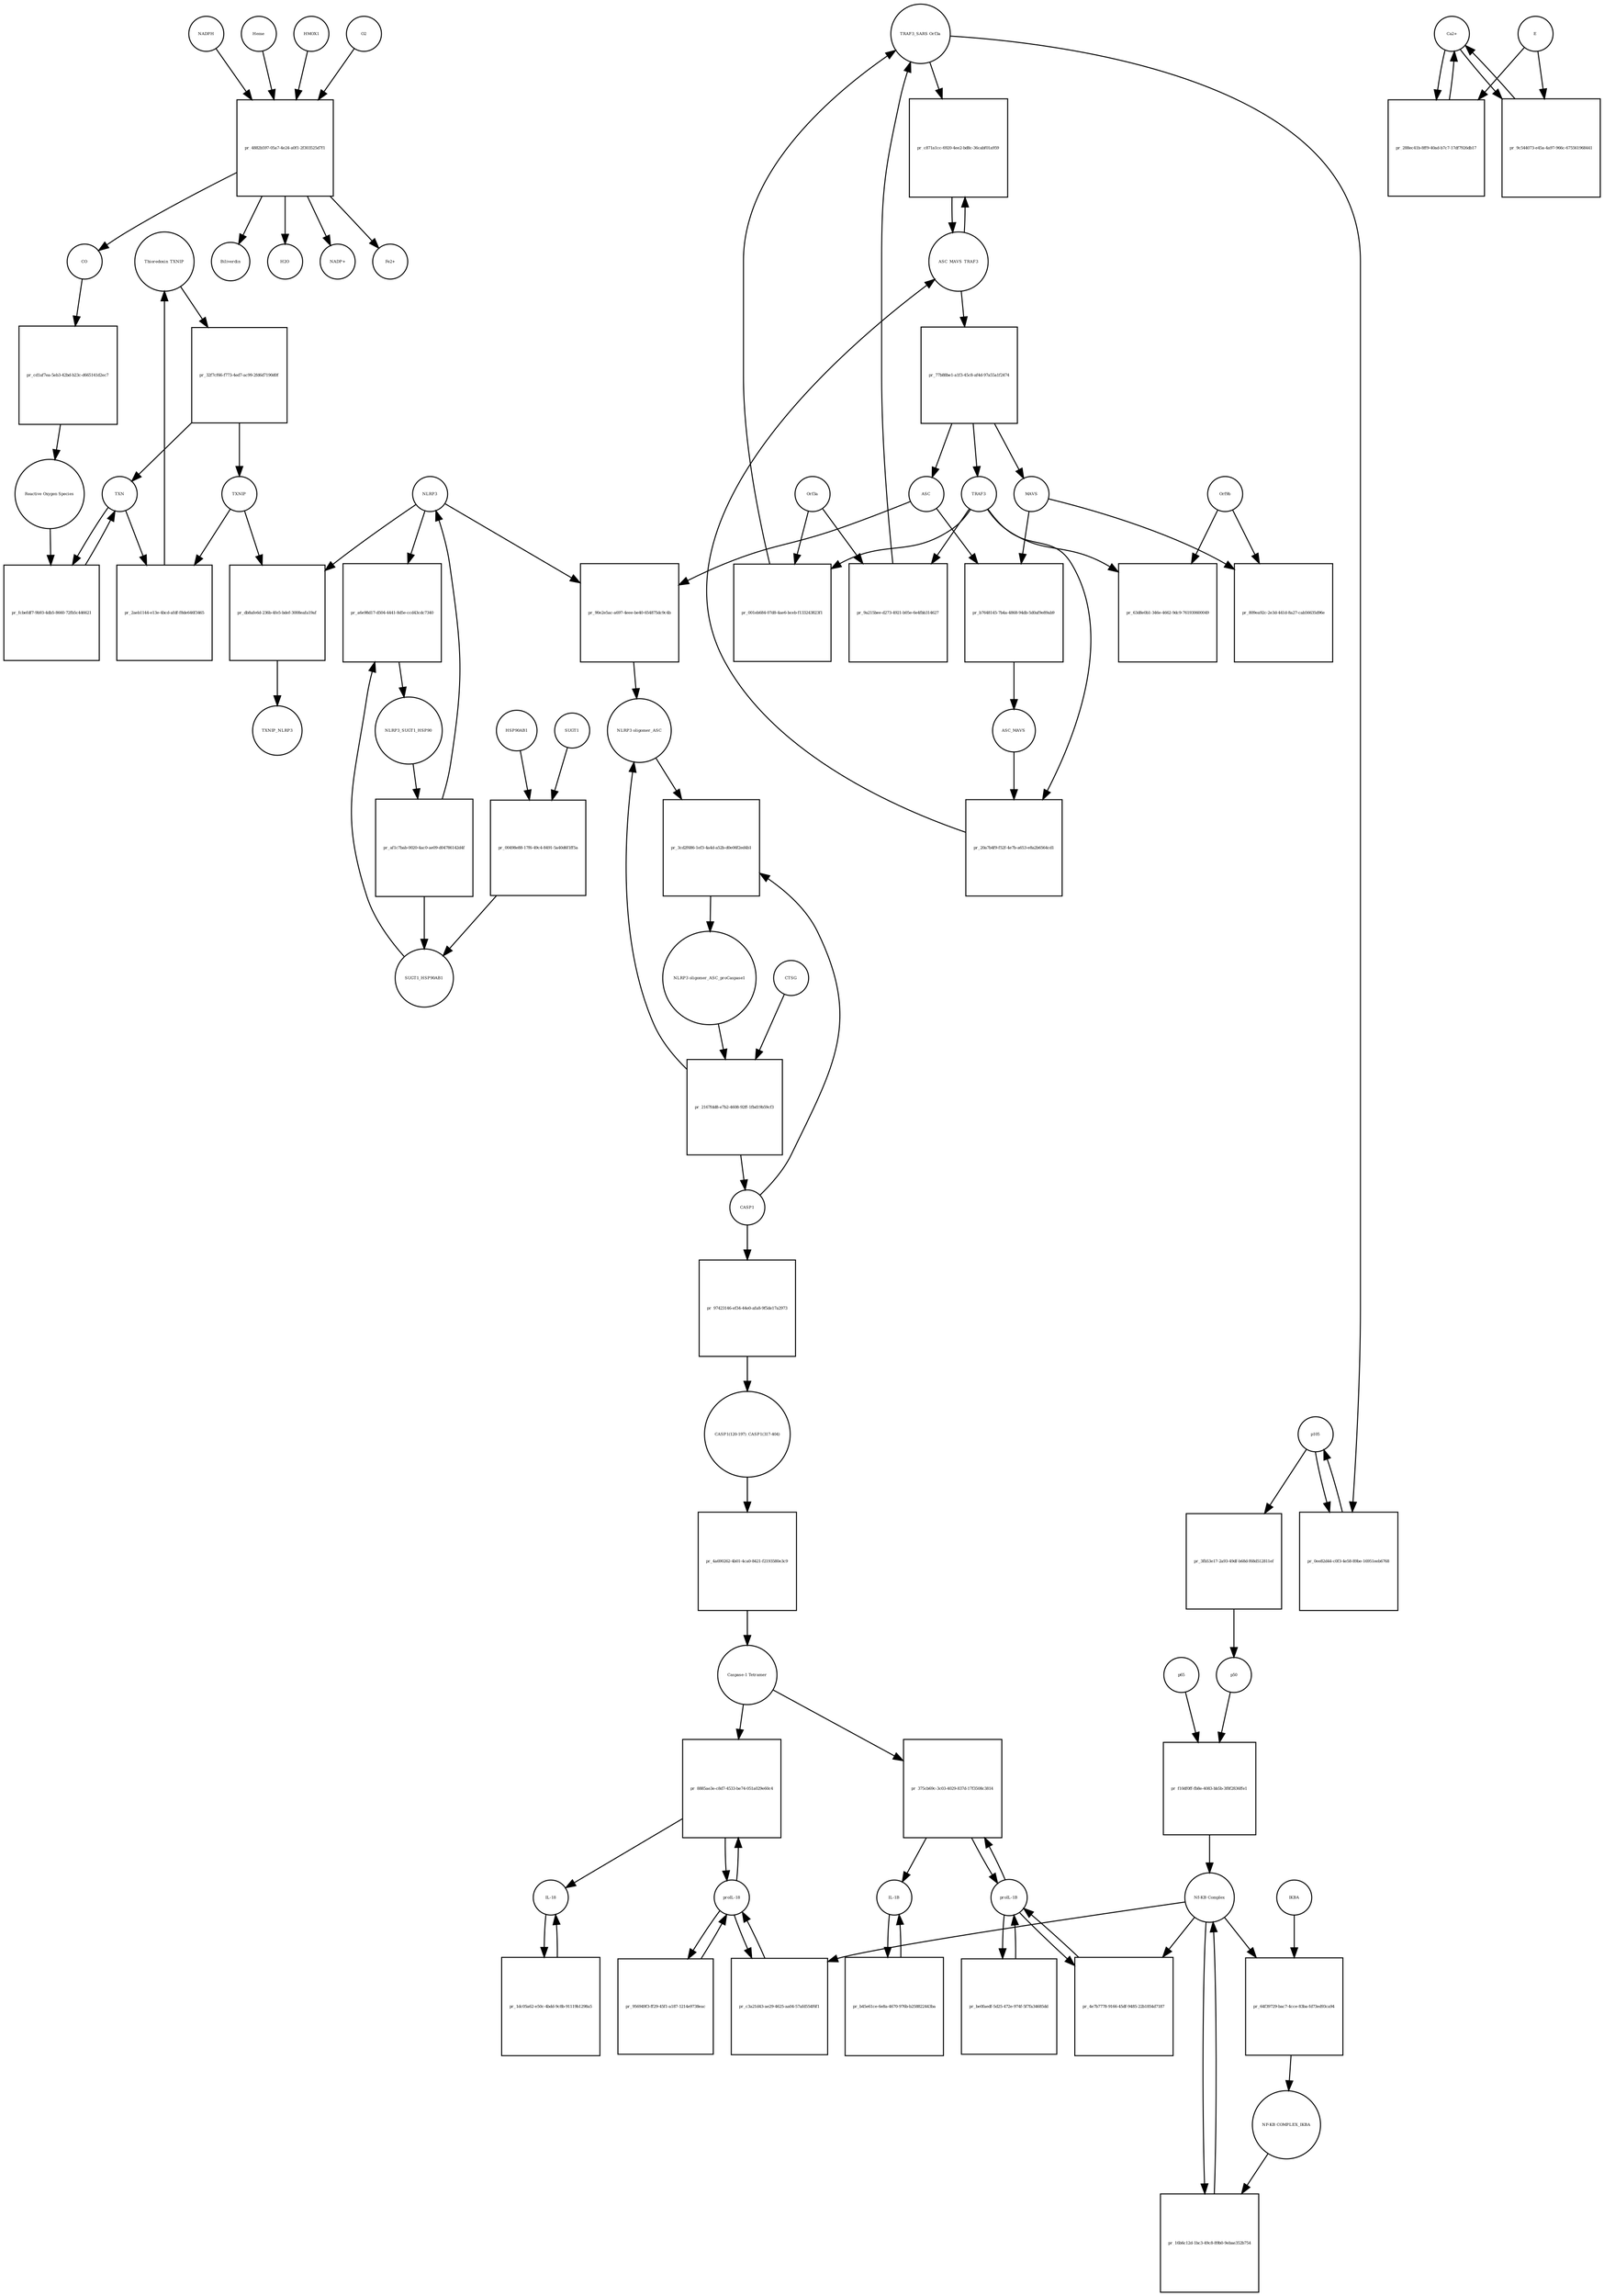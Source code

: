 strict digraph  {
Thioredoxin_TXNIP [annotation="urn_miriam_uniprot_P10599|urn_miriam_uniprot_Q9H3M7", bipartite=0, cls=complex, fontsize=4, label=Thioredoxin_TXNIP, shape=circle];
"pr_32f7cf66-f773-4ed7-ac99-2fd6d7190d0f" [annotation="", bipartite=1, cls=process, fontsize=4, label="pr_32f7cf66-f773-4ed7-ac99-2fd6d7190d0f", shape=square];
TXNIP [annotation=urn_miriam_uniprot_Q9H3M7, bipartite=0, cls=macromolecule, fontsize=4, label=TXNIP, shape=circle];
TXN [annotation=urn_miriam_uniprot_P10599, bipartite=0, cls=macromolecule, fontsize=4, label=TXN, shape=circle];
"pr_fcbefdf7-9b93-4db5-8660-72fb5c446621" [annotation="", bipartite=1, cls=process, fontsize=4, label="pr_fcbefdf7-9b93-4db5-8660-72fb5c446621", shape=square];
"Reactive Oxygen Species" [annotation="urn_miriam_obo.chebi_CHEBI%3A26523", bipartite=0, cls="simple chemical", fontsize=4, label="Reactive Oxygen Species", shape=circle];
"pr_2aeb1144-e13e-4bcd-afdf-f8de646f3465" [annotation="", bipartite=1, cls=process, fontsize=4, label="pr_2aeb1144-e13e-4bcd-afdf-f8de646f3465", shape=square];
HSP90AB1 [annotation=urn_miriam_uniprot_P08238, bipartite=0, cls=macromolecule, fontsize=4, label=HSP90AB1, shape=circle];
"pr_00498e88-17f6-49c4-8491-5a40d6f1ff5a" [annotation="", bipartite=1, cls=process, fontsize=4, label="pr_00498e88-17f6-49c4-8491-5a40d6f1ff5a", shape=square];
SUGT1 [annotation=urn_miriam_uniprot_Q9Y2Z0, bipartite=0, cls=macromolecule, fontsize=4, label=SUGT1, shape=circle];
SUGT1_HSP90AB1 [annotation="urn_miriam_uniprot_P08238|urn_miriam_uniprot_Q9Y2Z0", bipartite=0, cls=complex, fontsize=4, label=SUGT1_HSP90AB1, shape=circle];
NLRP3 [annotation=urn_miriam_uniprot_Q96P20, bipartite=0, cls=macromolecule, fontsize=4, label=NLRP3, shape=circle];
"pr_db8afe6d-236b-4fe5-bdef-3008eafa19af" [annotation="", bipartite=1, cls=process, fontsize=4, label="pr_db8afe6d-236b-4fe5-bdef-3008eafa19af", shape=square];
TXNIP_NLRP3 [annotation="urn_miriam_uniprot_Q9H3M7|urn_miriam_uniprot_Q96P20", bipartite=0, cls=complex, fontsize=4, label=TXNIP_NLRP3, shape=circle];
"NLRP3 oligomer_ASC_proCaspase1" [annotation="urn_miriam_uniprot_P29466|urn_miriam_uniprot_Q9ULZ3|urn_miriam_uniprot_Q96P20", bipartite=0, cls=complex, fontsize=4, label="NLRP3 oligomer_ASC_proCaspase1", shape=circle];
"pr_2167fdd8-e7b2-4608-92ff-1fbd19b59cf3" [annotation="", bipartite=1, cls=process, fontsize=4, label="pr_2167fdd8-e7b2-4608-92ff-1fbd19b59cf3", shape=square];
CASP1 [annotation=urn_miriam_uniprot_P29466, bipartite=0, cls=macromolecule, fontsize=4, label=CASP1, shape=circle];
CTSG [annotation=urn_miriam_uniprot_P08311, bipartite=0, cls=macromolecule, fontsize=4, label=CTSG, shape=circle];
"NLRP3 oligomer_ASC" [annotation="urn_miriam_uniprot_Q9ULZ3|urn_miriam_uniprot_Q96P20", bipartite=0, cls=complex, fontsize=4, label="NLRP3 oligomer_ASC", shape=circle];
"pr_97423146-ef34-44e0-afa8-9f5de17a2973" [annotation="", bipartite=1, cls=process, fontsize=4, label="pr_97423146-ef34-44e0-afa8-9f5de17a2973", shape=square];
"CASP1(120-197)_CASP1(317-404)" [annotation=urn_miriam_uniprot_P29466, bipartite=0, cls=complex, fontsize=4, label="CASP1(120-197)_CASP1(317-404)", shape=circle];
"pr_4a690262-4b01-4ca0-8421-f2193580e3c9" [annotation="", bipartite=1, cls=process, fontsize=4, label="pr_4a690262-4b01-4ca0-8421-f2193580e3c9", shape=square];
"Caspase-1 Tetramer" [annotation=urn_miriam_uniprot_P29466, bipartite=0, cls="complex multimer", fontsize=4, label="Caspase-1 Tetramer", shape=circle];
"proIL-1B" [annotation=urn_miriam_uniprot_P01584, bipartite=0, cls=macromolecule, fontsize=4, label="proIL-1B", shape=circle];
"pr_375cb69c-3c03-4029-837d-17f3508c3814" [annotation="", bipartite=1, cls=process, fontsize=4, label="pr_375cb69c-3c03-4029-837d-17f3508c3814", shape=square];
"IL-1B" [annotation=urn_miriam_uniprot_P01584, bipartite=0, cls=macromolecule, fontsize=4, label="IL-1B", shape=circle];
"pr_b45e61ce-6e8a-4670-976b-b258822443ba" [annotation="", bipartite=1, cls="omitted process", fontsize=4, label="pr_b45e61ce-6e8a-4670-976b-b258822443ba", shape=square];
"proIL-18" [annotation=urn_miriam_uniprot_Q14116, bipartite=0, cls=macromolecule, fontsize=4, label="proIL-18", shape=circle];
"pr_8885ae3e-c8d7-4533-be74-051a029e60c4" [annotation="", bipartite=1, cls=process, fontsize=4, label="pr_8885ae3e-c8d7-4533-be74-051a029e60c4", shape=square];
"IL-18" [annotation=urn_miriam_uniprot_Q14116, bipartite=0, cls=macromolecule, fontsize=4, label="IL-18", shape=circle];
"pr_1dc05a62-e50c-4bdd-9c8b-91119b1298a5" [annotation="", bipartite=1, cls="omitted process", fontsize=4, label="pr_1dc05a62-e50c-4bdd-9c8b-91119b1298a5", shape=square];
"pr_3cd2f686-1ef3-4a4d-a52b-d0e06f2ed4b1" [annotation="", bipartite=1, cls=process, fontsize=4, label="pr_3cd2f686-1ef3-4a4d-a52b-d0e06f2ed4b1", shape=square];
"pr_4e7b7778-9166-45df-9485-22b1854d7187" [annotation="", bipartite=1, cls=process, fontsize=4, label="pr_4e7b7778-9166-45df-9485-22b1854d7187", shape=square];
"Nf-KB Complex" [annotation="urn_miriam_uniprot_P19838|urn_miriam_uniprot_Q00653", bipartite=0, cls=complex, fontsize=4, label="Nf-KB Complex", shape=circle];
"pr_c3a21d43-ae29-4625-aa04-57afd554f6f1" [annotation="", bipartite=1, cls=process, fontsize=4, label="pr_c3a21d43-ae29-4625-aa04-57afd554f6f1", shape=square];
p50 [annotation=urn_miriam_uniprot_P19838, bipartite=0, cls=macromolecule, fontsize=4, label=p50, shape=circle];
"pr_f10df0ff-fb8e-4083-bb5b-3f8f2836ffe1" [annotation="", bipartite=1, cls=process, fontsize=4, label="pr_f10df0ff-fb8e-4083-bb5b-3f8f2836ffe1", shape=square];
p65 [annotation=urn_miriam_uniprot_Q00653, bipartite=0, cls=macromolecule, fontsize=4, label=p65, shape=circle];
Orf3a [annotation="urn_miriam_uniprot_P59632|urn_miriam_taxonomy_694009", bipartite=0, cls=macromolecule, fontsize=4, label=Orf3a, shape=circle];
"pr_9a215bee-d273-4921-b05e-6e4fbb314627" [annotation="", bipartite=1, cls=process, fontsize=4, label="pr_9a215bee-d273-4921-b05e-6e4fbb314627", shape=square];
TRAF3 [annotation=urn_miriam_uniprot_Q13114, bipartite=0, cls=macromolecule, fontsize=4, label=TRAF3, shape=circle];
"TRAF3_SARS Orf3a" [annotation="urn_miriam_uniprot_P59632|urn_miriam_uniprot_Q13114|urn_miriam_taxonomy_694009", bipartite=0, cls=complex, fontsize=4, label="TRAF3_SARS Orf3a", shape=circle];
p105 [annotation=urn_miriam_uniprot_P19838, bipartite=0, cls=macromolecule, fontsize=4, label=p105, shape=circle];
"pr_3fb53e17-2a93-49df-b68d-f68d512811ef" [annotation="", bipartite=1, cls="omitted process", fontsize=4, label="pr_3fb53e17-2a93-49df-b68d-f68d512811ef", shape=square];
ASC [annotation=urn_miriam_uniprot_Q9ULZ3, bipartite=0, cls=macromolecule, fontsize=4, label=ASC, shape=circle];
"pr_90e2e5ac-a697-4eee-be40-654875dc9c4b" [annotation="", bipartite=1, cls=process, fontsize=4, label="pr_90e2e5ac-a697-4eee-be40-654875dc9c4b", shape=square];
IKBA [annotation="", bipartite=0, cls=macromolecule, fontsize=4, label=IKBA, shape=circle];
"pr_64f39729-bac7-4cce-83ba-fd73ed93ca94" [annotation="", bipartite=1, cls=process, fontsize=4, label="pr_64f39729-bac7-4cce-83ba-fd73ed93ca94", shape=square];
"NF-KB COMPLEX_IKBA" [annotation=urn_miriam_uniprot_P19838, bipartite=0, cls=complex, fontsize=4, label="NF-KB COMPLEX_IKBA", shape=circle];
"pr_16b6c12d-1bc3-49c8-89b0-9ebae352b754" [annotation="", bipartite=1, cls=process, fontsize=4, label="pr_16b6c12d-1bc3-49c8-89b0-9ebae352b754", shape=square];
NLRP3_SUGT1_HSP90 [annotation="urn_miriam_uniprot_P08238|urn_miriam_uniprot_Q96P20|urn_miriam_uniprot_Q9Y2Z0", bipartite=0, cls=complex, fontsize=4, label=NLRP3_SUGT1_HSP90, shape=circle];
"pr_af1c7bab-0020-4ac0-ae09-d04786142d4f" [annotation="", bipartite=1, cls="omitted process", fontsize=4, label="pr_af1c7bab-0020-4ac0-ae09-d04786142d4f", shape=square];
"pr_b7648145-7b4a-4868-94db-5d0af9e89ab9" [annotation="", bipartite=1, cls=process, fontsize=4, label="pr_b7648145-7b4a-4868-94db-5d0af9e89ab9", shape=square];
ASC_MAVS [annotation=urn_miriam_uniprot_Q9ULZ3, bipartite=0, cls=complex, fontsize=4, label=ASC_MAVS, shape=circle];
MAVS [annotation=urn_miriam_uniprot_Q7Z434, bipartite=0, cls=macromolecule, fontsize=4, label=MAVS, shape=circle];
"pr_20a7b4f9-f52f-4e7b-a653-e8a2b6564cd1" [annotation="", bipartite=1, cls=process, fontsize=4, label="pr_20a7b4f9-f52f-4e7b-a653-e8a2b6564cd1", shape=square];
ASC_MAVS_TRAF3 [annotation="urn_miriam_pubmed_25847972|urn_miriam_uniprot_Q9ULZ3|urn_miriam_uniprot_Q13114", bipartite=0, cls=complex, fontsize=4, label=ASC_MAVS_TRAF3, shape=circle];
"pr_77b88be1-a1f3-45c8-af4d-97a55a1f2474" [annotation="", bipartite=1, cls=process, fontsize=4, label="pr_77b88be1-a1f3-45c8-af4d-97a55a1f2474", shape=square];
"pr_c871a1cc-6920-4ee2-bd8c-36cabf01a959" [annotation="", bipartite=1, cls="omitted process", fontsize=4, label="pr_c871a1cc-6920-4ee2-bd8c-36cabf01a959", shape=square];
"pr_a6e98d17-d504-4441-8d5e-ccd43cdc7340" [annotation="", bipartite=1, cls=process, fontsize=4, label="pr_a6e98d17-d504-4441-8d5e-ccd43cdc7340", shape=square];
"pr_be0faedf-5d25-472e-974f-5f7fa34685dd" [annotation="", bipartite=1, cls=process, fontsize=4, label="pr_be0faedf-5d25-472e-974f-5f7fa34685dd", shape=square];
"pr_956949f3-ff29-45f1-a187-1214e9738eac" [annotation="", bipartite=1, cls=process, fontsize=4, label="pr_956949f3-ff29-45f1-a187-1214e9738eac", shape=square];
"Ca2+" [annotation="urn_miriam_obo.chebi_CHEBI%3A29108", bipartite=0, cls="simple chemical", fontsize=4, label="Ca2+", shape=circle];
"pr_288ec41b-8ff9-40ad-b7c7-17df7926db17" [annotation="", bipartite=1, cls=process, fontsize=4, label="pr_288ec41b-8ff9-40ad-b7c7-17df7926db17", shape=square];
E [annotation="urn_miriam_uniprot_P59637|urn_miriam_taxonomy_694009", bipartite=0, cls=macromolecule, fontsize=4, label=E, shape=circle];
"pr_9c544073-e45a-4a97-966c-675561968441" [annotation="", bipartite=1, cls=process, fontsize=4, label="pr_9c544073-e45a-4a97-966c-675561968441", shape=square];
"pr_001eb684-07d8-4ae6-bceb-f133243823f1" [annotation="", bipartite=1, cls=process, fontsize=4, label="pr_001eb684-07d8-4ae6-bceb-f133243823f1", shape=square];
"pr_0ee82d44-c0f3-4e58-89be-16951eeb6768" [annotation="", bipartite=1, cls="omitted process", fontsize=4, label="pr_0ee82d44-c0f3-4e58-89be-16951eeb6768", shape=square];
Heme [annotation="urn_miriam_obo.chebi_CHEBI%3A30413", bipartite=0, cls="simple chemical", fontsize=4, label=Heme, shape=circle];
"pr_4882b597-05a7-4e24-a0f1-2f303525d7f1" [annotation="", bipartite=1, cls=process, fontsize=4, label="pr_4882b597-05a7-4e24-a0f1-2f303525d7f1", shape=square];
Biliverdin [annotation="urn_miriam_obo.chebi_CHEBI%3A17033", bipartite=0, cls="simple chemical", fontsize=4, label=Biliverdin, shape=circle];
HMOX1 [annotation=urn_miriam_uniprot_P09601, bipartite=0, cls=macromolecule, fontsize=4, label=HMOX1, shape=circle];
O2 [annotation="urn_miriam_obo.chebi_CHEBI%3A15379", bipartite=0, cls="simple chemical", fontsize=4, label=O2, shape=circle];
NADPH [annotation="urn_miriam_obo.chebi_CHEBI%3A16474", bipartite=0, cls="simple chemical", fontsize=4, label=NADPH, shape=circle];
H2O [annotation="urn_miriam_obo.chebi_CHEBI%3A15377", bipartite=0, cls="simple chemical", fontsize=4, label=H2O, shape=circle];
"NADP+" [annotation="urn_miriam_obo.chebi_CHEBI%3A18009", bipartite=0, cls="simple chemical", fontsize=4, label="NADP+", shape=circle];
CO [annotation="urn_miriam_obo.chebi_CHEBI%3A17245", bipartite=0, cls="simple chemical", fontsize=4, label=CO, shape=circle];
"Fe2+" [annotation="urn_miriam_obo.chebi_CHEBI%3A29033", bipartite=0, cls="simple chemical", fontsize=4, label="Fe2+", shape=circle];
"pr_cd1af7ea-5eb3-42bd-b23c-d665141d2ec7" [annotation="", bipartite=1, cls=process, fontsize=4, label="pr_cd1af7ea-5eb3-42bd-b23c-d665141d2ec7", shape=square];
"pr_809ea92c-2e3d-441d-8a27-cab56635d96e" [annotation="", bipartite=1, cls=process, fontsize=4, label="pr_809ea92c-2e3d-441d-8a27-cab56635d96e", shape=square];
Orf9b [annotation="urn_miriam_taxonomy_694009|urn_miriam_uniprot_P59636", bipartite=0, cls=macromolecule, fontsize=4, label=Orf9b, shape=circle];
"pr_63d8e0b1-346e-4662-9dc9-761930600049" [annotation="", bipartite=1, cls=process, fontsize=4, label="pr_63d8e0b1-346e-4662-9dc9-761930600049", shape=square];
Thioredoxin_TXNIP -> "pr_32f7cf66-f773-4ed7-ac99-2fd6d7190d0f"  [annotation="", interaction_type=consumption];
"pr_32f7cf66-f773-4ed7-ac99-2fd6d7190d0f" -> TXNIP  [annotation="", interaction_type=production];
"pr_32f7cf66-f773-4ed7-ac99-2fd6d7190d0f" -> TXN  [annotation="", interaction_type=production];
TXNIP -> "pr_2aeb1144-e13e-4bcd-afdf-f8de646f3465"  [annotation="", interaction_type=consumption];
TXNIP -> "pr_db8afe6d-236b-4fe5-bdef-3008eafa19af"  [annotation="", interaction_type=consumption];
TXN -> "pr_fcbefdf7-9b93-4db5-8660-72fb5c446621"  [annotation="", interaction_type=consumption];
TXN -> "pr_2aeb1144-e13e-4bcd-afdf-f8de646f3465"  [annotation="", interaction_type=consumption];
"pr_fcbefdf7-9b93-4db5-8660-72fb5c446621" -> TXN  [annotation="", interaction_type=production];
"Reactive Oxygen Species" -> "pr_fcbefdf7-9b93-4db5-8660-72fb5c446621"  [annotation="", interaction_type="necessary stimulation"];
"pr_2aeb1144-e13e-4bcd-afdf-f8de646f3465" -> Thioredoxin_TXNIP  [annotation="", interaction_type=production];
HSP90AB1 -> "pr_00498e88-17f6-49c4-8491-5a40d6f1ff5a"  [annotation="", interaction_type=consumption];
"pr_00498e88-17f6-49c4-8491-5a40d6f1ff5a" -> SUGT1_HSP90AB1  [annotation="", interaction_type=production];
SUGT1 -> "pr_00498e88-17f6-49c4-8491-5a40d6f1ff5a"  [annotation="", interaction_type=consumption];
SUGT1_HSP90AB1 -> "pr_a6e98d17-d504-4441-8d5e-ccd43cdc7340"  [annotation="", interaction_type=consumption];
NLRP3 -> "pr_db8afe6d-236b-4fe5-bdef-3008eafa19af"  [annotation="", interaction_type=consumption];
NLRP3 -> "pr_90e2e5ac-a697-4eee-be40-654875dc9c4b"  [annotation="", interaction_type=consumption];
NLRP3 -> "pr_a6e98d17-d504-4441-8d5e-ccd43cdc7340"  [annotation="", interaction_type=consumption];
"pr_db8afe6d-236b-4fe5-bdef-3008eafa19af" -> TXNIP_NLRP3  [annotation="", interaction_type=production];
"NLRP3 oligomer_ASC_proCaspase1" -> "pr_2167fdd8-e7b2-4608-92ff-1fbd19b59cf3"  [annotation="", interaction_type=consumption];
"pr_2167fdd8-e7b2-4608-92ff-1fbd19b59cf3" -> CASP1  [annotation="", interaction_type=production];
"pr_2167fdd8-e7b2-4608-92ff-1fbd19b59cf3" -> "NLRP3 oligomer_ASC"  [annotation="", interaction_type=production];
CASP1 -> "pr_97423146-ef34-44e0-afa8-9f5de17a2973"  [annotation="", interaction_type=consumption];
CASP1 -> "pr_3cd2f686-1ef3-4a4d-a52b-d0e06f2ed4b1"  [annotation="", interaction_type=consumption];
CTSG -> "pr_2167fdd8-e7b2-4608-92ff-1fbd19b59cf3"  [annotation="", interaction_type=catalysis];
"NLRP3 oligomer_ASC" -> "pr_3cd2f686-1ef3-4a4d-a52b-d0e06f2ed4b1"  [annotation="", interaction_type=consumption];
"pr_97423146-ef34-44e0-afa8-9f5de17a2973" -> "CASP1(120-197)_CASP1(317-404)"  [annotation="", interaction_type=production];
"CASP1(120-197)_CASP1(317-404)" -> "pr_4a690262-4b01-4ca0-8421-f2193580e3c9"  [annotation="", interaction_type=consumption];
"pr_4a690262-4b01-4ca0-8421-f2193580e3c9" -> "Caspase-1 Tetramer"  [annotation="", interaction_type=production];
"Caspase-1 Tetramer" -> "pr_375cb69c-3c03-4029-837d-17f3508c3814"  [annotation="", interaction_type=catalysis];
"Caspase-1 Tetramer" -> "pr_8885ae3e-c8d7-4533-be74-051a029e60c4"  [annotation="", interaction_type=catalysis];
"proIL-1B" -> "pr_375cb69c-3c03-4029-837d-17f3508c3814"  [annotation="", interaction_type=consumption];
"proIL-1B" -> "pr_4e7b7778-9166-45df-9485-22b1854d7187"  [annotation="", interaction_type=consumption];
"proIL-1B" -> "pr_be0faedf-5d25-472e-974f-5f7fa34685dd"  [annotation="", interaction_type=consumption];
"pr_375cb69c-3c03-4029-837d-17f3508c3814" -> "IL-1B"  [annotation="", interaction_type=production];
"pr_375cb69c-3c03-4029-837d-17f3508c3814" -> "proIL-1B"  [annotation="", interaction_type=production];
"IL-1B" -> "pr_b45e61ce-6e8a-4670-976b-b258822443ba"  [annotation="", interaction_type=consumption];
"pr_b45e61ce-6e8a-4670-976b-b258822443ba" -> "IL-1B"  [annotation="", interaction_type=production];
"proIL-18" -> "pr_8885ae3e-c8d7-4533-be74-051a029e60c4"  [annotation="", interaction_type=consumption];
"proIL-18" -> "pr_c3a21d43-ae29-4625-aa04-57afd554f6f1"  [annotation="", interaction_type=consumption];
"proIL-18" -> "pr_956949f3-ff29-45f1-a187-1214e9738eac"  [annotation="", interaction_type=consumption];
"pr_8885ae3e-c8d7-4533-be74-051a029e60c4" -> "IL-18"  [annotation="", interaction_type=production];
"pr_8885ae3e-c8d7-4533-be74-051a029e60c4" -> "proIL-18"  [annotation="", interaction_type=production];
"IL-18" -> "pr_1dc05a62-e50c-4bdd-9c8b-91119b1298a5"  [annotation="", interaction_type=consumption];
"pr_1dc05a62-e50c-4bdd-9c8b-91119b1298a5" -> "IL-18"  [annotation="", interaction_type=production];
"pr_3cd2f686-1ef3-4a4d-a52b-d0e06f2ed4b1" -> "NLRP3 oligomer_ASC_proCaspase1"  [annotation="", interaction_type=production];
"pr_4e7b7778-9166-45df-9485-22b1854d7187" -> "proIL-1B"  [annotation="", interaction_type=production];
"Nf-KB Complex" -> "pr_4e7b7778-9166-45df-9485-22b1854d7187"  [annotation=urn_miriam_pubmed_31034780, interaction_type=catalysis];
"Nf-KB Complex" -> "pr_c3a21d43-ae29-4625-aa04-57afd554f6f1"  [annotation=urn_miriam_pubmed_31034780, interaction_type=catalysis];
"Nf-KB Complex" -> "pr_64f39729-bac7-4cce-83ba-fd73ed93ca94"  [annotation="", interaction_type=consumption];
"Nf-KB Complex" -> "pr_16b6c12d-1bc3-49c8-89b0-9ebae352b754"  [annotation="", interaction_type=consumption];
"pr_c3a21d43-ae29-4625-aa04-57afd554f6f1" -> "proIL-18"  [annotation="", interaction_type=production];
p50 -> "pr_f10df0ff-fb8e-4083-bb5b-3f8f2836ffe1"  [annotation="", interaction_type=consumption];
"pr_f10df0ff-fb8e-4083-bb5b-3f8f2836ffe1" -> "Nf-KB Complex"  [annotation="", interaction_type=production];
p65 -> "pr_f10df0ff-fb8e-4083-bb5b-3f8f2836ffe1"  [annotation="", interaction_type=consumption];
Orf3a -> "pr_9a215bee-d273-4921-b05e-6e4fbb314627"  [annotation="", interaction_type=consumption];
Orf3a -> "pr_001eb684-07d8-4ae6-bceb-f133243823f1"  [annotation="", interaction_type=consumption];
"pr_9a215bee-d273-4921-b05e-6e4fbb314627" -> "TRAF3_SARS Orf3a"  [annotation="", interaction_type=production];
TRAF3 -> "pr_9a215bee-d273-4921-b05e-6e4fbb314627"  [annotation="", interaction_type=consumption];
TRAF3 -> "pr_20a7b4f9-f52f-4e7b-a653-e8a2b6564cd1"  [annotation="", interaction_type=consumption];
TRAF3 -> "pr_001eb684-07d8-4ae6-bceb-f133243823f1"  [annotation="", interaction_type=consumption];
TRAF3 -> "pr_63d8e0b1-346e-4662-9dc9-761930600049"  [annotation="", interaction_type=consumption];
"TRAF3_SARS Orf3a" -> "pr_c871a1cc-6920-4ee2-bd8c-36cabf01a959"  [annotation="urn_miriam_pubmed_25847972|urn_miriam_pubmed_31034780|urn_miriam_taxonomy_9606", interaction_type=catalysis];
"TRAF3_SARS Orf3a" -> "pr_0ee82d44-c0f3-4e58-89be-16951eeb6768"  [annotation="urn_miriam_pubmed_31034780|urn_miriam_taxonomy_9606", interaction_type=catalysis];
p105 -> "pr_3fb53e17-2a93-49df-b68d-f68d512811ef"  [annotation="", interaction_type=consumption];
p105 -> "pr_0ee82d44-c0f3-4e58-89be-16951eeb6768"  [annotation="", interaction_type=consumption];
"pr_3fb53e17-2a93-49df-b68d-f68d512811ef" -> p50  [annotation="", interaction_type=production];
ASC -> "pr_90e2e5ac-a697-4eee-be40-654875dc9c4b"  [annotation="", interaction_type=consumption];
ASC -> "pr_b7648145-7b4a-4868-94db-5d0af9e89ab9"  [annotation="", interaction_type=consumption];
"pr_90e2e5ac-a697-4eee-be40-654875dc9c4b" -> "NLRP3 oligomer_ASC"  [annotation="", interaction_type=production];
IKBA -> "pr_64f39729-bac7-4cce-83ba-fd73ed93ca94"  [annotation="", interaction_type=consumption];
"pr_64f39729-bac7-4cce-83ba-fd73ed93ca94" -> "NF-KB COMPLEX_IKBA"  [annotation="", interaction_type=production];
"NF-KB COMPLEX_IKBA" -> "pr_16b6c12d-1bc3-49c8-89b0-9ebae352b754"  [annotation="", interaction_type=inhibition];
"pr_16b6c12d-1bc3-49c8-89b0-9ebae352b754" -> "Nf-KB Complex"  [annotation="", interaction_type=production];
NLRP3_SUGT1_HSP90 -> "pr_af1c7bab-0020-4ac0-ae09-d04786142d4f"  [annotation="", interaction_type=consumption];
"pr_af1c7bab-0020-4ac0-ae09-d04786142d4f" -> NLRP3  [annotation="", interaction_type=production];
"pr_af1c7bab-0020-4ac0-ae09-d04786142d4f" -> SUGT1_HSP90AB1  [annotation="", interaction_type=production];
"pr_b7648145-7b4a-4868-94db-5d0af9e89ab9" -> ASC_MAVS  [annotation="", interaction_type=production];
ASC_MAVS -> "pr_20a7b4f9-f52f-4e7b-a653-e8a2b6564cd1"  [annotation="", interaction_type=consumption];
MAVS -> "pr_b7648145-7b4a-4868-94db-5d0af9e89ab9"  [annotation="", interaction_type=consumption];
MAVS -> "pr_809ea92c-2e3d-441d-8a27-cab56635d96e"  [annotation="", interaction_type=consumption];
"pr_20a7b4f9-f52f-4e7b-a653-e8a2b6564cd1" -> ASC_MAVS_TRAF3  [annotation="", interaction_type=production];
ASC_MAVS_TRAF3 -> "pr_77b88be1-a1f3-45c8-af4d-97a55a1f2474"  [annotation="", interaction_type=consumption];
ASC_MAVS_TRAF3 -> "pr_c871a1cc-6920-4ee2-bd8c-36cabf01a959"  [annotation="", interaction_type=consumption];
"pr_77b88be1-a1f3-45c8-af4d-97a55a1f2474" -> ASC  [annotation="", interaction_type=production];
"pr_77b88be1-a1f3-45c8-af4d-97a55a1f2474" -> TRAF3  [annotation="", interaction_type=production];
"pr_77b88be1-a1f3-45c8-af4d-97a55a1f2474" -> MAVS  [annotation="", interaction_type=production];
"pr_c871a1cc-6920-4ee2-bd8c-36cabf01a959" -> ASC_MAVS_TRAF3  [annotation="", interaction_type=production];
"pr_a6e98d17-d504-4441-8d5e-ccd43cdc7340" -> NLRP3_SUGT1_HSP90  [annotation="", interaction_type=production];
"pr_be0faedf-5d25-472e-974f-5f7fa34685dd" -> "proIL-1B"  [annotation="", interaction_type=production];
"pr_956949f3-ff29-45f1-a187-1214e9738eac" -> "proIL-18"  [annotation="", interaction_type=production];
"Ca2+" -> "pr_288ec41b-8ff9-40ad-b7c7-17df7926db17"  [annotation="", interaction_type=consumption];
"Ca2+" -> "pr_9c544073-e45a-4a97-966c-675561968441"  [annotation="", interaction_type=consumption];
"pr_288ec41b-8ff9-40ad-b7c7-17df7926db17" -> "Ca2+"  [annotation="", interaction_type=production];
E -> "pr_288ec41b-8ff9-40ad-b7c7-17df7926db17"  [annotation="urn_miriam_pubmed_26331680|urn_miriam_doi_10.1016%2Fj.bbrc.2020.05.206|urn_miriam_taxonomy_392815", interaction_type=catalysis];
E -> "pr_9c544073-e45a-4a97-966c-675561968441"  [annotation="urn_miriam_pubmed_26331680|urn_miriam_doi_10.1016%2Fj.bbrc.2020.05.206|urn_miriam_taxonomy_392815", interaction_type=catalysis];
"pr_9c544073-e45a-4a97-966c-675561968441" -> "Ca2+"  [annotation="", interaction_type=production];
"pr_001eb684-07d8-4ae6-bceb-f133243823f1" -> "TRAF3_SARS Orf3a"  [annotation="", interaction_type=production];
"pr_0ee82d44-c0f3-4e58-89be-16951eeb6768" -> p105  [annotation="", interaction_type=production];
Heme -> "pr_4882b597-05a7-4e24-a0f1-2f303525d7f1"  [annotation="", interaction_type=consumption];
"pr_4882b597-05a7-4e24-a0f1-2f303525d7f1" -> Biliverdin  [annotation="", interaction_type=production];
"pr_4882b597-05a7-4e24-a0f1-2f303525d7f1" -> H2O  [annotation="", interaction_type=production];
"pr_4882b597-05a7-4e24-a0f1-2f303525d7f1" -> "NADP+"  [annotation="", interaction_type=production];
"pr_4882b597-05a7-4e24-a0f1-2f303525d7f1" -> CO  [annotation="", interaction_type=production];
"pr_4882b597-05a7-4e24-a0f1-2f303525d7f1" -> "Fe2+"  [annotation="", interaction_type=production];
HMOX1 -> "pr_4882b597-05a7-4e24-a0f1-2f303525d7f1"  [annotation="", interaction_type=catalysis];
O2 -> "pr_4882b597-05a7-4e24-a0f1-2f303525d7f1"  [annotation="", interaction_type=consumption];
NADPH -> "pr_4882b597-05a7-4e24-a0f1-2f303525d7f1"  [annotation="", interaction_type=consumption];
CO -> "pr_cd1af7ea-5eb3-42bd-b23c-d665141d2ec7"  [annotation="urn_miriam_pubmed_28356568|urn_miriam_pubmed_25770182", interaction_type=inhibition];
"pr_cd1af7ea-5eb3-42bd-b23c-d665141d2ec7" -> "Reactive Oxygen Species"  [annotation="", interaction_type=production];
Orf9b -> "pr_809ea92c-2e3d-441d-8a27-cab56635d96e"  [annotation="urn_miriam_doi_10.4049%2Fjimmunol.1303196", interaction_type=catalysis];
Orf9b -> "pr_63d8e0b1-346e-4662-9dc9-761930600049"  [annotation="urn_miriam_doi_10.4049%2Fjimmunol.1303196", interaction_type=catalysis];
}
